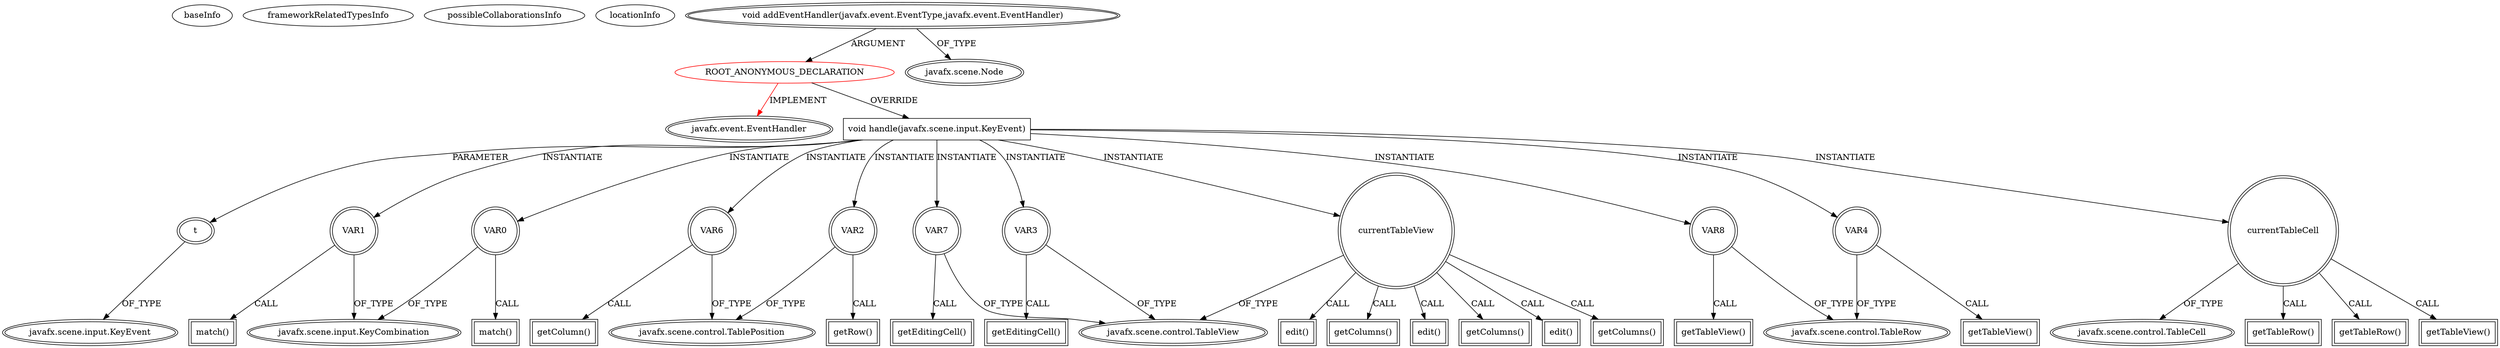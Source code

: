 digraph {
baseInfo[graphId=4377,category="extension_graph",isAnonymous=true,possibleRelation=false]
frameworkRelatedTypesInfo[0="javafx.event.EventHandler"]
possibleCollaborationsInfo[]
locationInfo[projectName="svadlamudi-GaussJordanElimination",filePath="/svadlamudi-GaussJordanElimination/GaussJordanElimination-master/src/gauss/jordan/elimination/EditingTableCell.java",contextSignature="void createTextField()",graphId="4377"]
0[label="ROOT_ANONYMOUS_DECLARATION",vertexType="ROOT_ANONYMOUS_DECLARATION",isFrameworkType=false,color=red]
1[label="javafx.event.EventHandler",vertexType="FRAMEWORK_INTERFACE_TYPE",isFrameworkType=true,peripheries=2]
2[label="void addEventHandler(javafx.event.EventType,javafx.event.EventHandler)",vertexType="OUTSIDE_CALL",isFrameworkType=true,peripheries=2]
3[label="javafx.scene.Node",vertexType="FRAMEWORK_CLASS_TYPE",isFrameworkType=true,peripheries=2]
4[label="void handle(javafx.scene.input.KeyEvent)",vertexType="OVERRIDING_METHOD_DECLARATION",isFrameworkType=false,shape=box]
5[label="t",vertexType="PARAMETER_DECLARATION",isFrameworkType=true,peripheries=2]
6[label="javafx.scene.input.KeyEvent",vertexType="FRAMEWORK_CLASS_TYPE",isFrameworkType=true,peripheries=2]
7[label="VAR0",vertexType="VARIABLE_EXPRESION",isFrameworkType=true,peripheries=2,shape=circle]
9[label="javafx.scene.input.KeyCombination",vertexType="FRAMEWORK_CLASS_TYPE",isFrameworkType=true,peripheries=2]
8[label="match()",vertexType="INSIDE_CALL",isFrameworkType=true,peripheries=2,shape=box]
10[label="VAR1",vertexType="VARIABLE_EXPRESION",isFrameworkType=true,peripheries=2,shape=circle]
11[label="match()",vertexType="INSIDE_CALL",isFrameworkType=true,peripheries=2,shape=box]
13[label="VAR2",vertexType="VARIABLE_EXPRESION",isFrameworkType=true,peripheries=2,shape=circle]
15[label="javafx.scene.control.TablePosition",vertexType="FRAMEWORK_CLASS_TYPE",isFrameworkType=true,peripheries=2]
14[label="getRow()",vertexType="INSIDE_CALL",isFrameworkType=true,peripheries=2,shape=box]
16[label="VAR3",vertexType="VARIABLE_EXPRESION",isFrameworkType=true,peripheries=2,shape=circle]
18[label="javafx.scene.control.TableView",vertexType="FRAMEWORK_CLASS_TYPE",isFrameworkType=true,peripheries=2]
17[label="getEditingCell()",vertexType="INSIDE_CALL",isFrameworkType=true,peripheries=2,shape=box]
19[label="VAR4",vertexType="VARIABLE_EXPRESION",isFrameworkType=true,peripheries=2,shape=circle]
21[label="javafx.scene.control.TableRow",vertexType="FRAMEWORK_CLASS_TYPE",isFrameworkType=true,peripheries=2]
20[label="getTableView()",vertexType="INSIDE_CALL",isFrameworkType=true,peripheries=2,shape=box]
22[label="currentTableCell",vertexType="VARIABLE_EXPRESION",isFrameworkType=true,peripheries=2,shape=circle]
24[label="javafx.scene.control.TableCell",vertexType="FRAMEWORK_CLASS_TYPE",isFrameworkType=true,peripheries=2]
23[label="getTableRow()",vertexType="INSIDE_CALL",isFrameworkType=true,peripheries=2,shape=box]
25[label="VAR6",vertexType="VARIABLE_EXPRESION",isFrameworkType=true,peripheries=2,shape=circle]
26[label="getColumn()",vertexType="INSIDE_CALL",isFrameworkType=true,peripheries=2,shape=box]
28[label="VAR7",vertexType="VARIABLE_EXPRESION",isFrameworkType=true,peripheries=2,shape=circle]
29[label="getEditingCell()",vertexType="INSIDE_CALL",isFrameworkType=true,peripheries=2,shape=box]
31[label="VAR8",vertexType="VARIABLE_EXPRESION",isFrameworkType=true,peripheries=2,shape=circle]
32[label="getTableView()",vertexType="INSIDE_CALL",isFrameworkType=true,peripheries=2,shape=box]
35[label="getTableRow()",vertexType="INSIDE_CALL",isFrameworkType=true,peripheries=2,shape=box]
37[label="getTableView()",vertexType="INSIDE_CALL",isFrameworkType=true,peripheries=2,shape=box]
38[label="currentTableView",vertexType="VARIABLE_EXPRESION",isFrameworkType=true,peripheries=2,shape=circle]
39[label="edit()",vertexType="INSIDE_CALL",isFrameworkType=true,peripheries=2,shape=box]
42[label="getColumns()",vertexType="INSIDE_CALL",isFrameworkType=true,peripheries=2,shape=box]
44[label="edit()",vertexType="INSIDE_CALL",isFrameworkType=true,peripheries=2,shape=box]
46[label="getColumns()",vertexType="INSIDE_CALL",isFrameworkType=true,peripheries=2,shape=box]
48[label="edit()",vertexType="INSIDE_CALL",isFrameworkType=true,peripheries=2,shape=box]
50[label="getColumns()",vertexType="INSIDE_CALL",isFrameworkType=true,peripheries=2,shape=box]
0->1[label="IMPLEMENT",color=red]
2->0[label="ARGUMENT"]
2->3[label="OF_TYPE"]
0->4[label="OVERRIDE"]
5->6[label="OF_TYPE"]
4->5[label="PARAMETER"]
4->7[label="INSTANTIATE"]
7->9[label="OF_TYPE"]
7->8[label="CALL"]
4->10[label="INSTANTIATE"]
10->9[label="OF_TYPE"]
10->11[label="CALL"]
4->13[label="INSTANTIATE"]
13->15[label="OF_TYPE"]
13->14[label="CALL"]
4->16[label="INSTANTIATE"]
16->18[label="OF_TYPE"]
16->17[label="CALL"]
4->19[label="INSTANTIATE"]
19->21[label="OF_TYPE"]
19->20[label="CALL"]
4->22[label="INSTANTIATE"]
22->24[label="OF_TYPE"]
22->23[label="CALL"]
4->25[label="INSTANTIATE"]
25->15[label="OF_TYPE"]
25->26[label="CALL"]
4->28[label="INSTANTIATE"]
28->18[label="OF_TYPE"]
28->29[label="CALL"]
4->31[label="INSTANTIATE"]
31->21[label="OF_TYPE"]
31->32[label="CALL"]
22->35[label="CALL"]
22->37[label="CALL"]
4->38[label="INSTANTIATE"]
38->18[label="OF_TYPE"]
38->39[label="CALL"]
38->42[label="CALL"]
38->44[label="CALL"]
38->46[label="CALL"]
38->48[label="CALL"]
38->50[label="CALL"]
}
